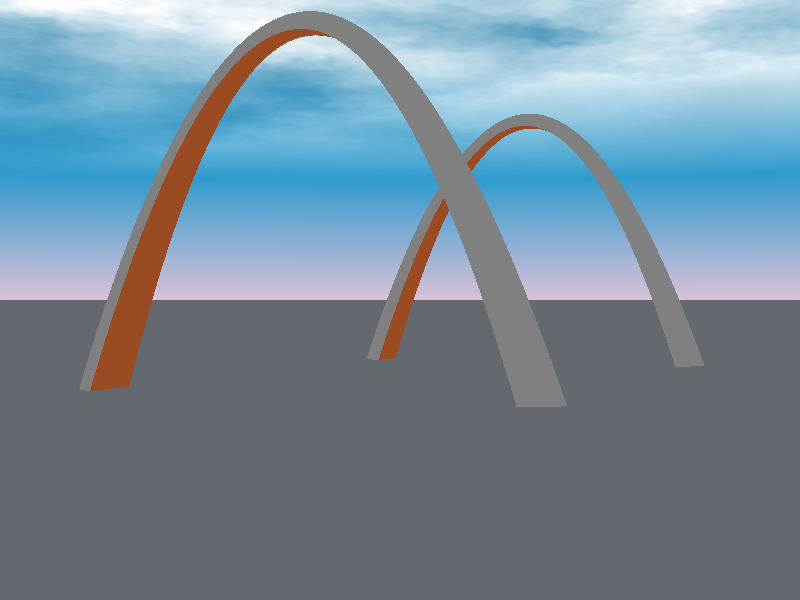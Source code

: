 // Persistence Of Vision raytracer version 3.5 sample file.
// By Dan Farmer
// Parabolic arches on the water.  Is this the St. Louis McDonalds?
// Enhanced for POV-Ray 3.1
//
// -w320 -h240
// -w800 -h600 +a0.3

global_settings { 
  assumed_gamma 2.2 
  max_trace_level 5
}

#include "colors.inc"
#include "shapes.inc"
#include "textures.inc"
#include "metals.inc"
#include "skies.inc"

camera {
   location <60.0, 0.0, -135.0>
   direction <0.0, 0.0, 2.0>
   up  <0.0, 1.0, 0.0>
   right <4/3, 0.0, 0.0>
   look_at <0.0, 0.0, 0.0>
}

// Light
light_source {<200.0, 200.0, -150.0> colour red 1 green .5 }

#declare New_Sky = sky_sphere { S_Cloud2 }
#declare Old_Sky =
sky_sphere {
   pigment {
      gradient y
      colour_map {
         [0.0 0.8  colour red 0.5 green 0.1 blue 0.7
                   colour red 0.1 green 0.1 blue 0.9]
         [0.8 1.0  colour red 0.1 green 0.1 blue 0.9
                   colour red 0.1 green 0.1 blue 0.9]
      }
   }
   pigment {
      bozo
      turbulence 0.7
      colour_map {
         [0.0 0.6  colour red 1.0 green 1.0 blue 1.0 filter 1.0
                   colour red 1.0 green 1.0 blue 1.0 filter 1.0]
         [0.6 0.8  colour red 1.0 green 1.0 blue 1.0 filter 1.0
                   colour red 1.0 green 1.0 blue 1.0]
         [0.8 1.001 colour red 1.0 green 1.0 blue 1.0
                    colour red 0.8 green 0.8 blue 0.8]
      }
      scale <0.5, 0.2, 0.2>
   }
}

sky_sphere { New_Sky }                      // changed by dmf '95

// Define the ocean surface
plane { y, -10.0
   texture {
      T_Chrome_2D
      normal {
         waves 0.05
         frequency 5000.0
         scale 3000.0
      }
   }
}


// Create the arches using CSG difference between two "squashed" paraboloids
difference {
   object { Paraboloid_Y
      scale <20.0, 20.0, 5.0>
      rotate 180*x
      texture { T_Chrome_3C }
   }
   object { Paraboloid_Y
      scale <18.0, 20.0, 18.0>
      rotate 180*x
      translate -2*y
      texture { T_Copper_3C }
   }
   translate <0.0, 30.0, -25.0>
}

difference {
   object { Paraboloid_Y
      scale <20.0, 20.0, 5.0>
      rotate 180*x
      texture { T_Chrome_3C }
   }
   object { Paraboloid_Y
      scale <18.0, 20.0, 18.0>
      rotate 180*x
      translate -2*y
      texture { T_Copper_3C }
   }
   translate <0.0, 30.0, 50.0>
}
